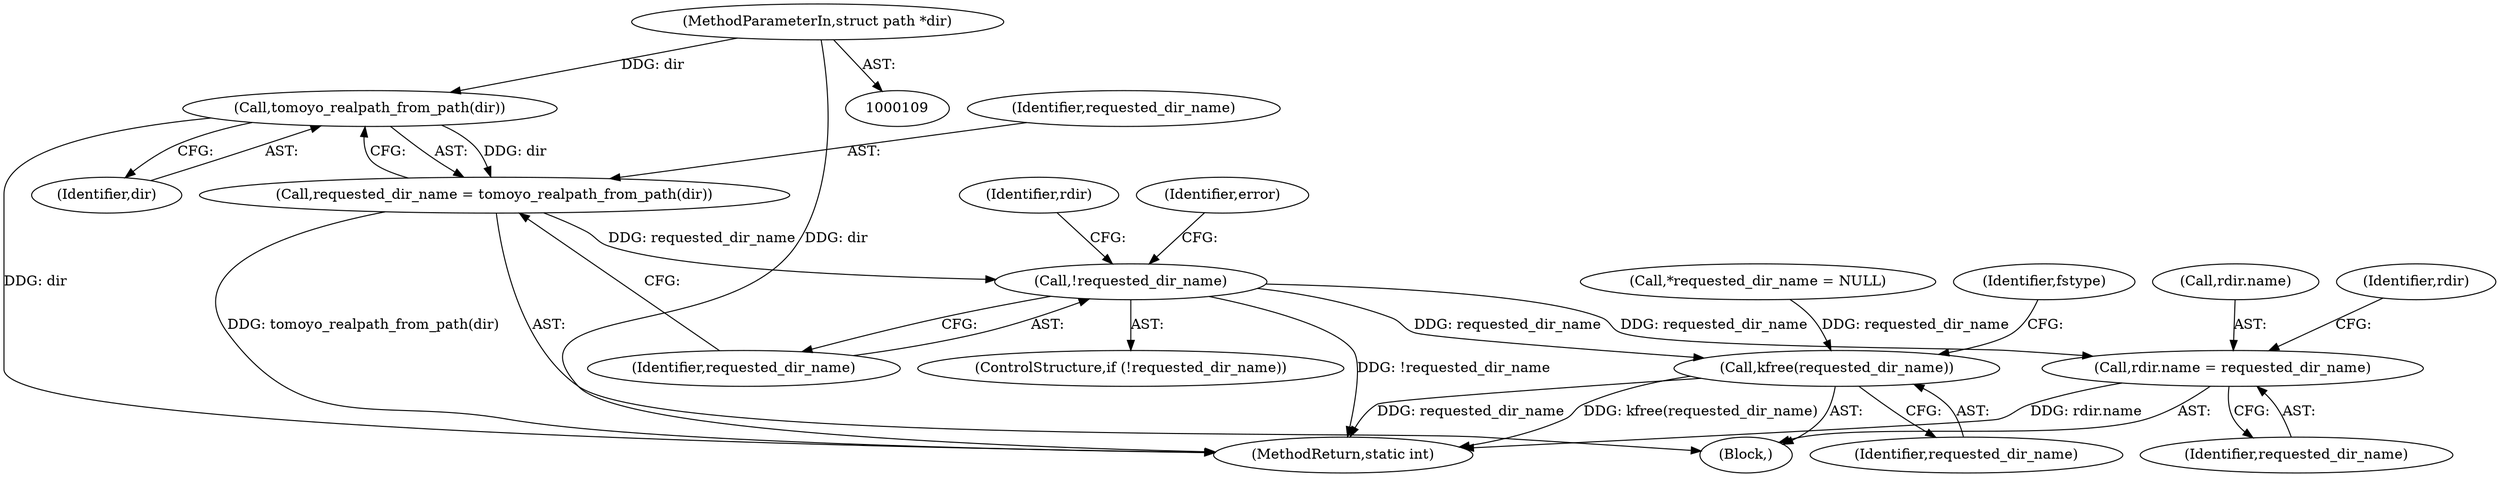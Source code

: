 digraph "0_linux_4e78c724d47e2342aa8fde61f6b8536f662f795f@pointer" {
"1000112" [label="(MethodParameterIn,struct path *dir)"];
"1000163" [label="(Call,tomoyo_realpath_from_path(dir))"];
"1000161" [label="(Call,requested_dir_name = tomoyo_realpath_from_path(dir))"];
"1000166" [label="(Call,!requested_dir_name)"];
"1000174" [label="(Call,rdir.name = requested_dir_name)"];
"1000379" [label="(Call,kfree(requested_dir_name))"];
"1000389" [label="(MethodReturn,static int)"];
"1000176" [label="(Identifier,rdir)"];
"1000126" [label="(Call,*requested_dir_name = NULL)"];
"1000162" [label="(Identifier,requested_dir_name)"];
"1000167" [label="(Identifier,requested_dir_name)"];
"1000165" [label="(ControlStructure,if (!requested_dir_name))"];
"1000164" [label="(Identifier,dir)"];
"1000175" [label="(Call,rdir.name)"];
"1000380" [label="(Identifier,requested_dir_name)"];
"1000178" [label="(Identifier,requested_dir_name)"];
"1000112" [label="(MethodParameterIn,struct path *dir)"];
"1000170" [label="(Identifier,error)"];
"1000161" [label="(Call,requested_dir_name = tomoyo_realpath_from_path(dir))"];
"1000163" [label="(Call,tomoyo_realpath_from_path(dir))"];
"1000115" [label="(Block,)"];
"1000166" [label="(Call,!requested_dir_name)"];
"1000379" [label="(Call,kfree(requested_dir_name))"];
"1000382" [label="(Identifier,fstype)"];
"1000181" [label="(Identifier,rdir)"];
"1000174" [label="(Call,rdir.name = requested_dir_name)"];
"1000112" -> "1000109"  [label="AST: "];
"1000112" -> "1000389"  [label="DDG: dir"];
"1000112" -> "1000163"  [label="DDG: dir"];
"1000163" -> "1000161"  [label="AST: "];
"1000163" -> "1000164"  [label="CFG: "];
"1000164" -> "1000163"  [label="AST: "];
"1000161" -> "1000163"  [label="CFG: "];
"1000163" -> "1000389"  [label="DDG: dir"];
"1000163" -> "1000161"  [label="DDG: dir"];
"1000161" -> "1000115"  [label="AST: "];
"1000162" -> "1000161"  [label="AST: "];
"1000167" -> "1000161"  [label="CFG: "];
"1000161" -> "1000389"  [label="DDG: tomoyo_realpath_from_path(dir)"];
"1000161" -> "1000166"  [label="DDG: requested_dir_name"];
"1000166" -> "1000165"  [label="AST: "];
"1000166" -> "1000167"  [label="CFG: "];
"1000167" -> "1000166"  [label="AST: "];
"1000170" -> "1000166"  [label="CFG: "];
"1000176" -> "1000166"  [label="CFG: "];
"1000166" -> "1000389"  [label="DDG: !requested_dir_name"];
"1000166" -> "1000174"  [label="DDG: requested_dir_name"];
"1000166" -> "1000379"  [label="DDG: requested_dir_name"];
"1000174" -> "1000115"  [label="AST: "];
"1000174" -> "1000178"  [label="CFG: "];
"1000175" -> "1000174"  [label="AST: "];
"1000178" -> "1000174"  [label="AST: "];
"1000181" -> "1000174"  [label="CFG: "];
"1000174" -> "1000389"  [label="DDG: rdir.name"];
"1000379" -> "1000115"  [label="AST: "];
"1000379" -> "1000380"  [label="CFG: "];
"1000380" -> "1000379"  [label="AST: "];
"1000382" -> "1000379"  [label="CFG: "];
"1000379" -> "1000389"  [label="DDG: requested_dir_name"];
"1000379" -> "1000389"  [label="DDG: kfree(requested_dir_name)"];
"1000126" -> "1000379"  [label="DDG: requested_dir_name"];
}
